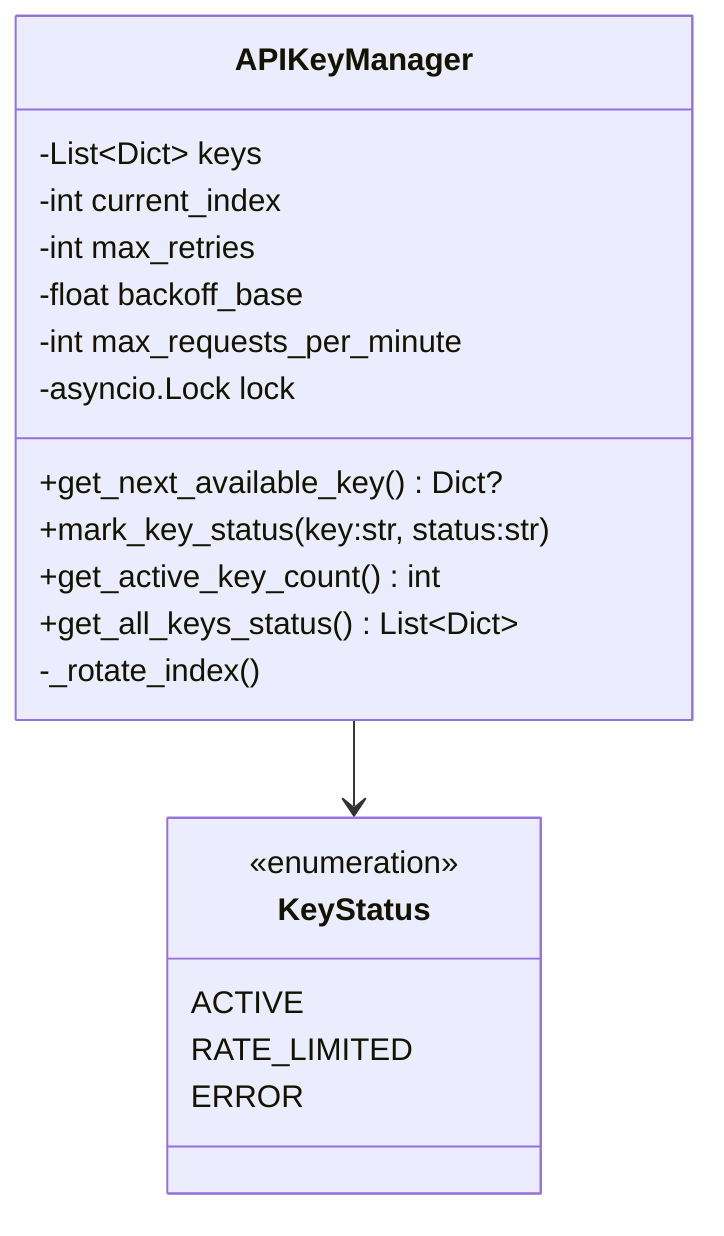 classDiagram
    class APIKeyManager {
        -List~Dict~ keys
        -int current_index
        -int max_retries
        -float backoff_base
        -int max_requests_per_minute
        -asyncio.Lock lock
        +get_next_available_key() Dict?
        +mark_key_status(key:str, status:str)
        +get_active_key_count() int
        +get_all_keys_status() List~Dict~
        -_rotate_index()
    }

    class KeyStatus {
        <<enumeration>>
        ACTIVE
        RATE_LIMITED
        ERROR
    }

    APIKeyManager --> KeyStatus
